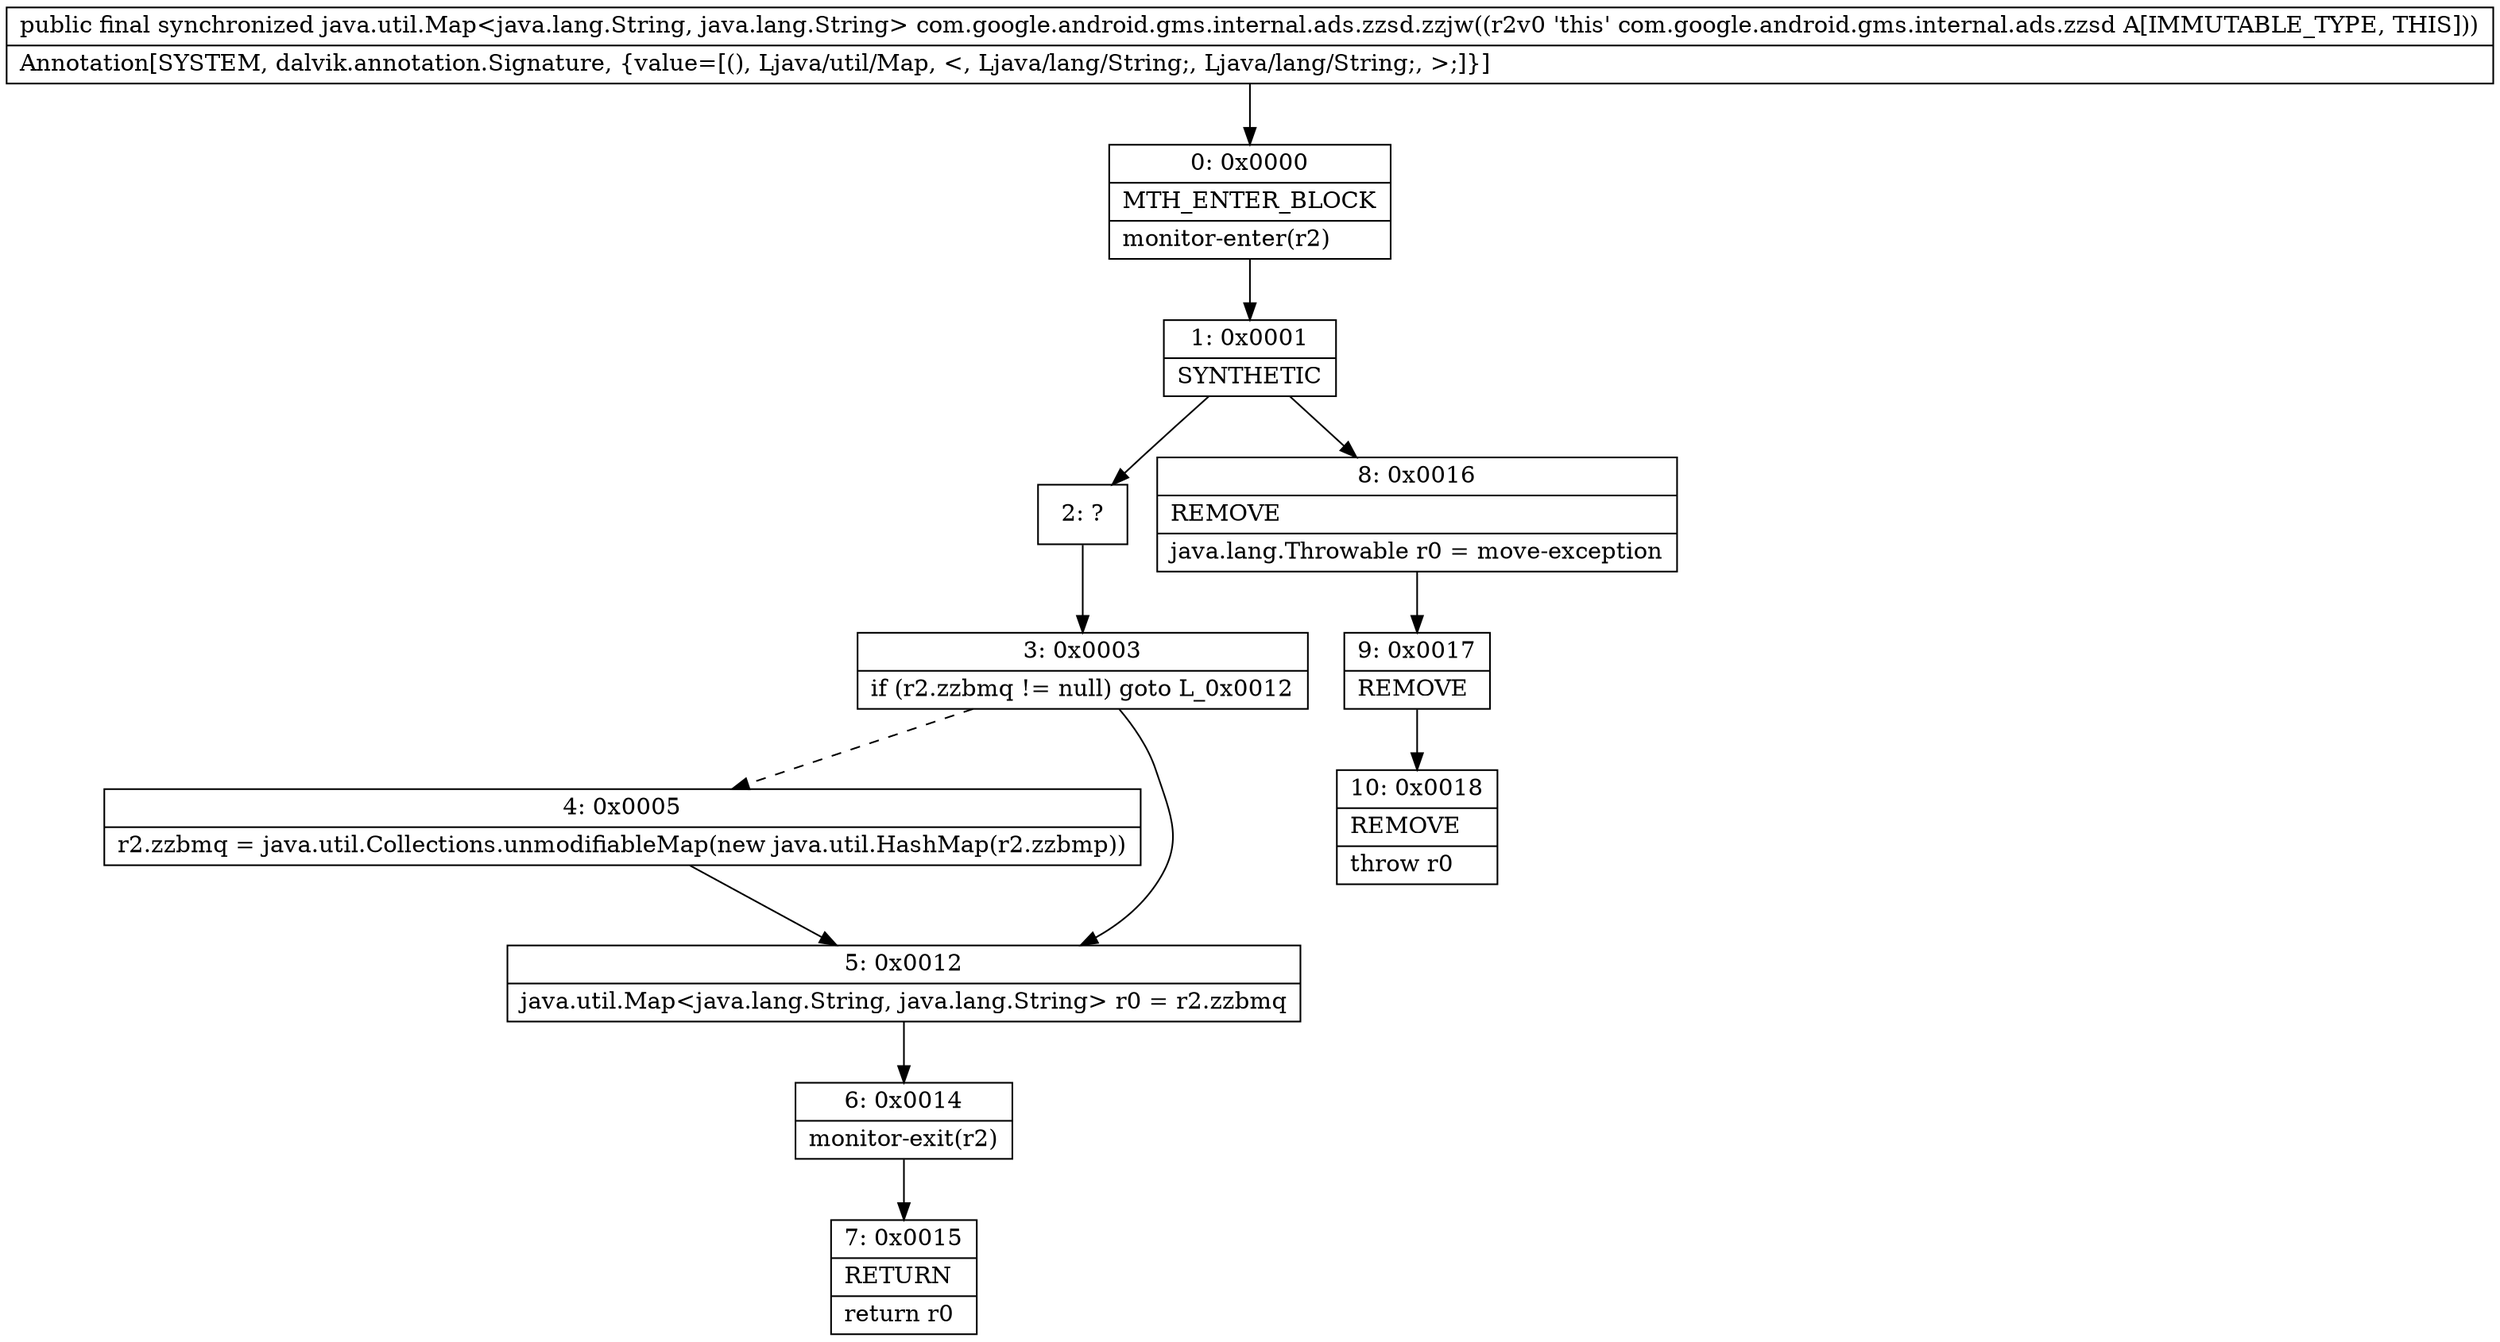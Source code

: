 digraph "CFG forcom.google.android.gms.internal.ads.zzsd.zzjw()Ljava\/util\/Map;" {
Node_0 [shape=record,label="{0\:\ 0x0000|MTH_ENTER_BLOCK\l|monitor\-enter(r2)\l}"];
Node_1 [shape=record,label="{1\:\ 0x0001|SYNTHETIC\l}"];
Node_2 [shape=record,label="{2\:\ ?}"];
Node_3 [shape=record,label="{3\:\ 0x0003|if (r2.zzbmq != null) goto L_0x0012\l}"];
Node_4 [shape=record,label="{4\:\ 0x0005|r2.zzbmq = java.util.Collections.unmodifiableMap(new java.util.HashMap(r2.zzbmp))\l}"];
Node_5 [shape=record,label="{5\:\ 0x0012|java.util.Map\<java.lang.String, java.lang.String\> r0 = r2.zzbmq\l}"];
Node_6 [shape=record,label="{6\:\ 0x0014|monitor\-exit(r2)\l}"];
Node_7 [shape=record,label="{7\:\ 0x0015|RETURN\l|return r0\l}"];
Node_8 [shape=record,label="{8\:\ 0x0016|REMOVE\l|java.lang.Throwable r0 = move\-exception\l}"];
Node_9 [shape=record,label="{9\:\ 0x0017|REMOVE\l}"];
Node_10 [shape=record,label="{10\:\ 0x0018|REMOVE\l|throw r0\l}"];
MethodNode[shape=record,label="{public final synchronized java.util.Map\<java.lang.String, java.lang.String\> com.google.android.gms.internal.ads.zzsd.zzjw((r2v0 'this' com.google.android.gms.internal.ads.zzsd A[IMMUTABLE_TYPE, THIS]))  | Annotation[SYSTEM, dalvik.annotation.Signature, \{value=[(), Ljava\/util\/Map, \<, Ljava\/lang\/String;, Ljava\/lang\/String;, \>;]\}]\l}"];
MethodNode -> Node_0;
Node_0 -> Node_1;
Node_1 -> Node_2;
Node_1 -> Node_8;
Node_2 -> Node_3;
Node_3 -> Node_4[style=dashed];
Node_3 -> Node_5;
Node_4 -> Node_5;
Node_5 -> Node_6;
Node_6 -> Node_7;
Node_8 -> Node_9;
Node_9 -> Node_10;
}

